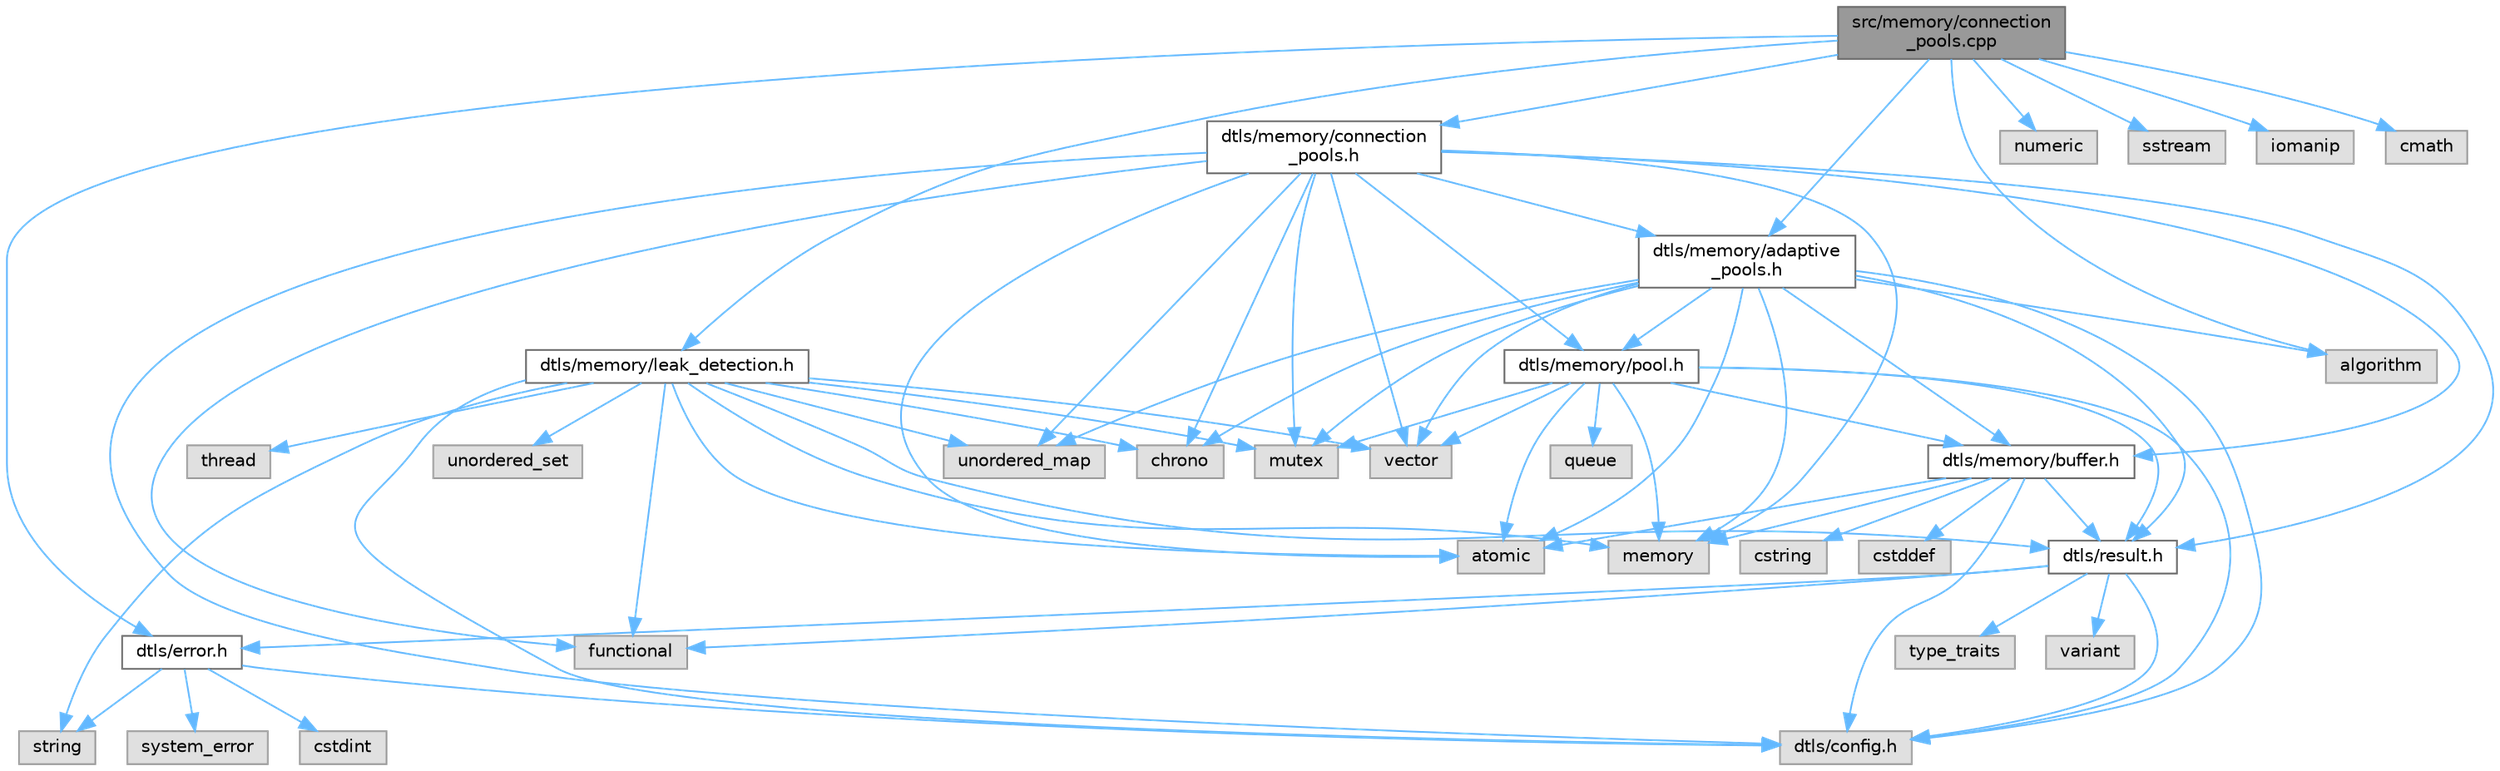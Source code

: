 digraph "src/memory/connection_pools.cpp"
{
 // LATEX_PDF_SIZE
  bgcolor="transparent";
  edge [fontname=Helvetica,fontsize=10,labelfontname=Helvetica,labelfontsize=10];
  node [fontname=Helvetica,fontsize=10,shape=box,height=0.2,width=0.4];
  Node1 [id="Node000001",label="src/memory/connection\l_pools.cpp",height=0.2,width=0.4,color="gray40", fillcolor="grey60", style="filled", fontcolor="black",tooltip=" "];
  Node1 -> Node2 [id="edge1_Node000001_Node000002",color="steelblue1",style="solid",tooltip=" "];
  Node2 [id="Node000002",label="dtls/memory/connection\l_pools.h",height=0.2,width=0.4,color="grey40", fillcolor="white", style="filled",URL="$connection__pools_8h.html",tooltip=" "];
  Node2 -> Node3 [id="edge2_Node000002_Node000003",color="steelblue1",style="solid",tooltip=" "];
  Node3 [id="Node000003",label="dtls/config.h",height=0.2,width=0.4,color="grey60", fillcolor="#E0E0E0", style="filled",tooltip=" "];
  Node2 -> Node4 [id="edge3_Node000002_Node000004",color="steelblue1",style="solid",tooltip=" "];
  Node4 [id="Node000004",label="dtls/result.h",height=0.2,width=0.4,color="grey40", fillcolor="white", style="filled",URL="$result_8h.html",tooltip=" "];
  Node4 -> Node3 [id="edge4_Node000004_Node000003",color="steelblue1",style="solid",tooltip=" "];
  Node4 -> Node5 [id="edge5_Node000004_Node000005",color="steelblue1",style="solid",tooltip=" "];
  Node5 [id="Node000005",label="dtls/error.h",height=0.2,width=0.4,color="grey40", fillcolor="white", style="filled",URL="$error_8h.html",tooltip=" "];
  Node5 -> Node3 [id="edge6_Node000005_Node000003",color="steelblue1",style="solid",tooltip=" "];
  Node5 -> Node6 [id="edge7_Node000005_Node000006",color="steelblue1",style="solid",tooltip=" "];
  Node6 [id="Node000006",label="system_error",height=0.2,width=0.4,color="grey60", fillcolor="#E0E0E0", style="filled",tooltip=" "];
  Node5 -> Node7 [id="edge8_Node000005_Node000007",color="steelblue1",style="solid",tooltip=" "];
  Node7 [id="Node000007",label="string",height=0.2,width=0.4,color="grey60", fillcolor="#E0E0E0", style="filled",tooltip=" "];
  Node5 -> Node8 [id="edge9_Node000005_Node000008",color="steelblue1",style="solid",tooltip=" "];
  Node8 [id="Node000008",label="cstdint",height=0.2,width=0.4,color="grey60", fillcolor="#E0E0E0", style="filled",tooltip=" "];
  Node4 -> Node9 [id="edge10_Node000004_Node000009",color="steelblue1",style="solid",tooltip=" "];
  Node9 [id="Node000009",label="variant",height=0.2,width=0.4,color="grey60", fillcolor="#E0E0E0", style="filled",tooltip=" "];
  Node4 -> Node10 [id="edge11_Node000004_Node000010",color="steelblue1",style="solid",tooltip=" "];
  Node10 [id="Node000010",label="functional",height=0.2,width=0.4,color="grey60", fillcolor="#E0E0E0", style="filled",tooltip=" "];
  Node4 -> Node11 [id="edge12_Node000004_Node000011",color="steelblue1",style="solid",tooltip=" "];
  Node11 [id="Node000011",label="type_traits",height=0.2,width=0.4,color="grey60", fillcolor="#E0E0E0", style="filled",tooltip=" "];
  Node2 -> Node12 [id="edge13_Node000002_Node000012",color="steelblue1",style="solid",tooltip=" "];
  Node12 [id="Node000012",label="dtls/memory/buffer.h",height=0.2,width=0.4,color="grey40", fillcolor="white", style="filled",URL="$buffer_8h.html",tooltip=" "];
  Node12 -> Node3 [id="edge14_Node000012_Node000003",color="steelblue1",style="solid",tooltip=" "];
  Node12 -> Node4 [id="edge15_Node000012_Node000004",color="steelblue1",style="solid",tooltip=" "];
  Node12 -> Node13 [id="edge16_Node000012_Node000013",color="steelblue1",style="solid",tooltip=" "];
  Node13 [id="Node000013",label="memory",height=0.2,width=0.4,color="grey60", fillcolor="#E0E0E0", style="filled",tooltip=" "];
  Node12 -> Node14 [id="edge17_Node000012_Node000014",color="steelblue1",style="solid",tooltip=" "];
  Node14 [id="Node000014",label="cstddef",height=0.2,width=0.4,color="grey60", fillcolor="#E0E0E0", style="filled",tooltip=" "];
  Node12 -> Node15 [id="edge18_Node000012_Node000015",color="steelblue1",style="solid",tooltip=" "];
  Node15 [id="Node000015",label="cstring",height=0.2,width=0.4,color="grey60", fillcolor="#E0E0E0", style="filled",tooltip=" "];
  Node12 -> Node16 [id="edge19_Node000012_Node000016",color="steelblue1",style="solid",tooltip=" "];
  Node16 [id="Node000016",label="atomic",height=0.2,width=0.4,color="grey60", fillcolor="#E0E0E0", style="filled",tooltip=" "];
  Node2 -> Node17 [id="edge20_Node000002_Node000017",color="steelblue1",style="solid",tooltip=" "];
  Node17 [id="Node000017",label="dtls/memory/pool.h",height=0.2,width=0.4,color="grey40", fillcolor="white", style="filled",URL="$pool_8h.html",tooltip=" "];
  Node17 -> Node3 [id="edge21_Node000017_Node000003",color="steelblue1",style="solid",tooltip=" "];
  Node17 -> Node4 [id="edge22_Node000017_Node000004",color="steelblue1",style="solid",tooltip=" "];
  Node17 -> Node12 [id="edge23_Node000017_Node000012",color="steelblue1",style="solid",tooltip=" "];
  Node17 -> Node13 [id="edge24_Node000017_Node000013",color="steelblue1",style="solid",tooltip=" "];
  Node17 -> Node18 [id="edge25_Node000017_Node000018",color="steelblue1",style="solid",tooltip=" "];
  Node18 [id="Node000018",label="queue",height=0.2,width=0.4,color="grey60", fillcolor="#E0E0E0", style="filled",tooltip=" "];
  Node17 -> Node19 [id="edge26_Node000017_Node000019",color="steelblue1",style="solid",tooltip=" "];
  Node19 [id="Node000019",label="mutex",height=0.2,width=0.4,color="grey60", fillcolor="#E0E0E0", style="filled",tooltip=" "];
  Node17 -> Node16 [id="edge27_Node000017_Node000016",color="steelblue1",style="solid",tooltip=" "];
  Node17 -> Node20 [id="edge28_Node000017_Node000020",color="steelblue1",style="solid",tooltip=" "];
  Node20 [id="Node000020",label="vector",height=0.2,width=0.4,color="grey60", fillcolor="#E0E0E0", style="filled",tooltip=" "];
  Node2 -> Node21 [id="edge29_Node000002_Node000021",color="steelblue1",style="solid",tooltip=" "];
  Node21 [id="Node000021",label="dtls/memory/adaptive\l_pools.h",height=0.2,width=0.4,color="grey40", fillcolor="white", style="filled",URL="$adaptive__pools_8h.html",tooltip=" "];
  Node21 -> Node3 [id="edge30_Node000021_Node000003",color="steelblue1",style="solid",tooltip=" "];
  Node21 -> Node4 [id="edge31_Node000021_Node000004",color="steelblue1",style="solid",tooltip=" "];
  Node21 -> Node12 [id="edge32_Node000021_Node000012",color="steelblue1",style="solid",tooltip=" "];
  Node21 -> Node17 [id="edge33_Node000021_Node000017",color="steelblue1",style="solid",tooltip=" "];
  Node21 -> Node13 [id="edge34_Node000021_Node000013",color="steelblue1",style="solid",tooltip=" "];
  Node21 -> Node22 [id="edge35_Node000021_Node000022",color="steelblue1",style="solid",tooltip=" "];
  Node22 [id="Node000022",label="unordered_map",height=0.2,width=0.4,color="grey60", fillcolor="#E0E0E0", style="filled",tooltip=" "];
  Node21 -> Node20 [id="edge36_Node000021_Node000020",color="steelblue1",style="solid",tooltip=" "];
  Node21 -> Node16 [id="edge37_Node000021_Node000016",color="steelblue1",style="solid",tooltip=" "];
  Node21 -> Node19 [id="edge38_Node000021_Node000019",color="steelblue1",style="solid",tooltip=" "];
  Node21 -> Node23 [id="edge39_Node000021_Node000023",color="steelblue1",style="solid",tooltip=" "];
  Node23 [id="Node000023",label="chrono",height=0.2,width=0.4,color="grey60", fillcolor="#E0E0E0", style="filled",tooltip=" "];
  Node21 -> Node24 [id="edge40_Node000021_Node000024",color="steelblue1",style="solid",tooltip=" "];
  Node24 [id="Node000024",label="algorithm",height=0.2,width=0.4,color="grey60", fillcolor="#E0E0E0", style="filled",tooltip=" "];
  Node2 -> Node13 [id="edge41_Node000002_Node000013",color="steelblue1",style="solid",tooltip=" "];
  Node2 -> Node22 [id="edge42_Node000002_Node000022",color="steelblue1",style="solid",tooltip=" "];
  Node2 -> Node20 [id="edge43_Node000002_Node000020",color="steelblue1",style="solid",tooltip=" "];
  Node2 -> Node16 [id="edge44_Node000002_Node000016",color="steelblue1",style="solid",tooltip=" "];
  Node2 -> Node19 [id="edge45_Node000002_Node000019",color="steelblue1",style="solid",tooltip=" "];
  Node2 -> Node23 [id="edge46_Node000002_Node000023",color="steelblue1",style="solid",tooltip=" "];
  Node2 -> Node10 [id="edge47_Node000002_Node000010",color="steelblue1",style="solid",tooltip=" "];
  Node1 -> Node21 [id="edge48_Node000001_Node000021",color="steelblue1",style="solid",tooltip=" "];
  Node1 -> Node25 [id="edge49_Node000001_Node000025",color="steelblue1",style="solid",tooltip=" "];
  Node25 [id="Node000025",label="dtls/memory/leak_detection.h",height=0.2,width=0.4,color="grey40", fillcolor="white", style="filled",URL="$leak__detection_8h.html",tooltip=" "];
  Node25 -> Node3 [id="edge50_Node000025_Node000003",color="steelblue1",style="solid",tooltip=" "];
  Node25 -> Node4 [id="edge51_Node000025_Node000004",color="steelblue1",style="solid",tooltip=" "];
  Node25 -> Node13 [id="edge52_Node000025_Node000013",color="steelblue1",style="solid",tooltip=" "];
  Node25 -> Node22 [id="edge53_Node000025_Node000022",color="steelblue1",style="solid",tooltip=" "];
  Node25 -> Node26 [id="edge54_Node000025_Node000026",color="steelblue1",style="solid",tooltip=" "];
  Node26 [id="Node000026",label="unordered_set",height=0.2,width=0.4,color="grey60", fillcolor="#E0E0E0", style="filled",tooltip=" "];
  Node25 -> Node23 [id="edge55_Node000025_Node000023",color="steelblue1",style="solid",tooltip=" "];
  Node25 -> Node16 [id="edge56_Node000025_Node000016",color="steelblue1",style="solid",tooltip=" "];
  Node25 -> Node19 [id="edge57_Node000025_Node000019",color="steelblue1",style="solid",tooltip=" "];
  Node25 -> Node27 [id="edge58_Node000025_Node000027",color="steelblue1",style="solid",tooltip=" "];
  Node27 [id="Node000027",label="thread",height=0.2,width=0.4,color="grey60", fillcolor="#E0E0E0", style="filled",tooltip=" "];
  Node25 -> Node10 [id="edge59_Node000025_Node000010",color="steelblue1",style="solid",tooltip=" "];
  Node25 -> Node20 [id="edge60_Node000025_Node000020",color="steelblue1",style="solid",tooltip=" "];
  Node25 -> Node7 [id="edge61_Node000025_Node000007",color="steelblue1",style="solid",tooltip=" "];
  Node1 -> Node5 [id="edge62_Node000001_Node000005",color="steelblue1",style="solid",tooltip=" "];
  Node1 -> Node24 [id="edge63_Node000001_Node000024",color="steelblue1",style="solid",tooltip=" "];
  Node1 -> Node28 [id="edge64_Node000001_Node000028",color="steelblue1",style="solid",tooltip=" "];
  Node28 [id="Node000028",label="numeric",height=0.2,width=0.4,color="grey60", fillcolor="#E0E0E0", style="filled",tooltip=" "];
  Node1 -> Node29 [id="edge65_Node000001_Node000029",color="steelblue1",style="solid",tooltip=" "];
  Node29 [id="Node000029",label="sstream",height=0.2,width=0.4,color="grey60", fillcolor="#E0E0E0", style="filled",tooltip=" "];
  Node1 -> Node30 [id="edge66_Node000001_Node000030",color="steelblue1",style="solid",tooltip=" "];
  Node30 [id="Node000030",label="iomanip",height=0.2,width=0.4,color="grey60", fillcolor="#E0E0E0", style="filled",tooltip=" "];
  Node1 -> Node31 [id="edge67_Node000001_Node000031",color="steelblue1",style="solid",tooltip=" "];
  Node31 [id="Node000031",label="cmath",height=0.2,width=0.4,color="grey60", fillcolor="#E0E0E0", style="filled",tooltip=" "];
}
